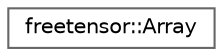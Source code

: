 digraph "Graphical Class Hierarchy"
{
 // LATEX_PDF_SIZE
  bgcolor="transparent";
  edge [fontname=Helvetica,fontsize=10,labelfontname=Helvetica,labelfontsize=10];
  node [fontname=Helvetica,fontsize=10,shape=box,height=0.2,width=0.4];
  rankdir="LR";
  Node0 [label="freetensor::Array",height=0.2,width=0.4,color="grey40", fillcolor="white", style="filled",URL="$classfreetensor_1_1Array.html",tooltip=" "];
}
